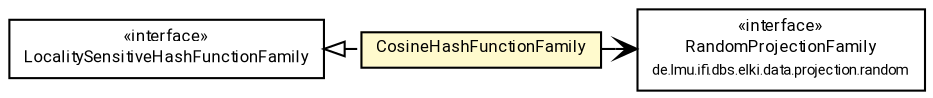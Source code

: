 #!/usr/local/bin/dot
#
# Class diagram 
# Generated by UMLGraph version R5_7_2-60-g0e99a6 (http://www.spinellis.gr/umlgraph/)
#

digraph G {
	graph [fontnames="svg"]
	edge [fontname="Roboto",fontsize=7,labelfontname="Roboto",labelfontsize=7,color="black"];
	node [fontname="Roboto",fontcolor="black",fontsize=8,shape=plaintext,margin=0,width=0,height=0];
	nodesep=0.15;
	ranksep=0.25;
	rankdir=LR;
	// de.lmu.ifi.dbs.elki.data.projection.random.RandomProjectionFamily
	c2894059 [label=<<table title="de.lmu.ifi.dbs.elki.data.projection.random.RandomProjectionFamily" border="0" cellborder="1" cellspacing="0" cellpadding="2" href="../../../data/projection/random/RandomProjectionFamily.html" target="_parent">
		<tr><td><table border="0" cellspacing="0" cellpadding="1">
		<tr><td align="center" balign="center"> &#171;interface&#187; </td></tr>
		<tr><td align="center" balign="center"> <font face="Roboto">RandomProjectionFamily</font> </td></tr>
		<tr><td align="center" balign="center"> <font face="Roboto" point-size="7.0">de.lmu.ifi.dbs.elki.data.projection.random</font> </td></tr>
		</table></td></tr>
		</table>>, URL="../../../data/projection/random/RandomProjectionFamily.html"];
	// de.lmu.ifi.dbs.elki.index.lsh.hashfamilies.LocalitySensitiveHashFunctionFamily<V>
	c2895217 [label=<<table title="de.lmu.ifi.dbs.elki.index.lsh.hashfamilies.LocalitySensitiveHashFunctionFamily" border="0" cellborder="1" cellspacing="0" cellpadding="2" href="LocalitySensitiveHashFunctionFamily.html" target="_parent">
		<tr><td><table border="0" cellspacing="0" cellpadding="1">
		<tr><td align="center" balign="center"> &#171;interface&#187; </td></tr>
		<tr><td align="center" balign="center"> <font face="Roboto">LocalitySensitiveHashFunctionFamily</font> </td></tr>
		</table></td></tr>
		</table>>, URL="LocalitySensitiveHashFunctionFamily.html"];
	// de.lmu.ifi.dbs.elki.index.lsh.hashfamilies.CosineHashFunctionFamily
	c2895218 [label=<<table title="de.lmu.ifi.dbs.elki.index.lsh.hashfamilies.CosineHashFunctionFamily" border="0" cellborder="1" cellspacing="0" cellpadding="2" bgcolor="lemonChiffon" href="CosineHashFunctionFamily.html" target="_parent">
		<tr><td><table border="0" cellspacing="0" cellpadding="1">
		<tr><td align="center" balign="center"> <font face="Roboto">CosineHashFunctionFamily</font> </td></tr>
		</table></td></tr>
		</table>>, URL="CosineHashFunctionFamily.html"];
	// de.lmu.ifi.dbs.elki.index.lsh.hashfamilies.CosineHashFunctionFamily implements de.lmu.ifi.dbs.elki.index.lsh.hashfamilies.LocalitySensitiveHashFunctionFamily<V>
	c2895217 -> c2895218 [arrowtail=empty,style=dashed,dir=back,weight=9];
	// de.lmu.ifi.dbs.elki.index.lsh.hashfamilies.CosineHashFunctionFamily navassoc de.lmu.ifi.dbs.elki.data.projection.random.RandomProjectionFamily
	c2895218 -> c2894059 [arrowhead=open,weight=1];
}

